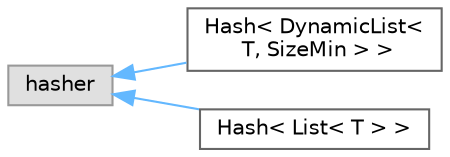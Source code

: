 digraph "Graphical Class Hierarchy"
{
 // LATEX_PDF_SIZE
  bgcolor="transparent";
  edge [fontname=Helvetica,fontsize=10,labelfontname=Helvetica,labelfontsize=10];
  node [fontname=Helvetica,fontsize=10,shape=box,height=0.2,width=0.4];
  rankdir="LR";
  Node0 [id="Node000000",label="hasher",height=0.2,width=0.4,color="grey60", fillcolor="#E0E0E0", style="filled",tooltip=" "];
  Node0 -> Node1 [id="edge4760_Node000000_Node000001",dir="back",color="steelblue1",style="solid",tooltip=" "];
  Node1 [id="Node000001",label="Hash\< DynamicList\<\l T, SizeMin \> \>",height=0.2,width=0.4,color="grey40", fillcolor="white", style="filled",URL="$structFoam_1_1Hash_3_01DynamicList_3_01T_00_01SizeMin_01_4_01_4.html",tooltip=" "];
  Node0 -> Node2 [id="edge4761_Node000000_Node000002",dir="back",color="steelblue1",style="solid",tooltip=" "];
  Node2 [id="Node000002",label="Hash\< List\< T \> \>",height=0.2,width=0.4,color="grey40", fillcolor="white", style="filled",URL="$structFoam_1_1Hash_3_01List_3_01T_01_4_01_4.html",tooltip=" "];
}
